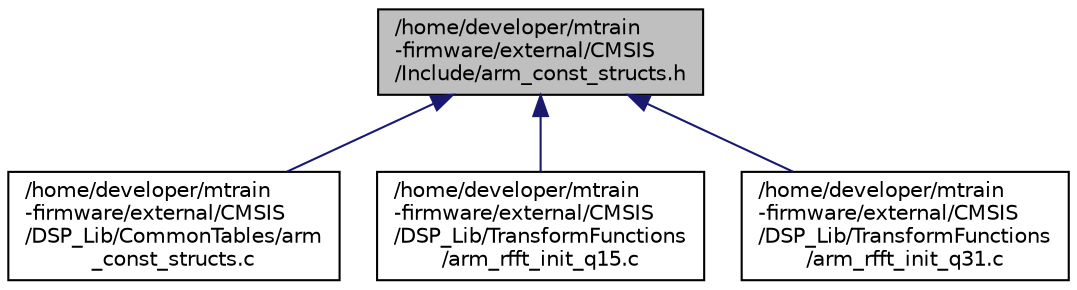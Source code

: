 digraph "/home/developer/mtrain-firmware/external/CMSIS/Include/arm_const_structs.h"
{
  edge [fontname="Helvetica",fontsize="10",labelfontname="Helvetica",labelfontsize="10"];
  node [fontname="Helvetica",fontsize="10",shape=record];
  Node5 [label="/home/developer/mtrain\l-firmware/external/CMSIS\l/Include/arm_const_structs.h",height=0.2,width=0.4,color="black", fillcolor="grey75", style="filled", fontcolor="black"];
  Node5 -> Node6 [dir="back",color="midnightblue",fontsize="10",style="solid",fontname="Helvetica"];
  Node6 [label="/home/developer/mtrain\l-firmware/external/CMSIS\l/DSP_Lib/CommonTables/arm\l_const_structs.c",height=0.2,width=0.4,color="black", fillcolor="white", style="filled",URL="$arm__const__structs_8c.html"];
  Node5 -> Node7 [dir="back",color="midnightblue",fontsize="10",style="solid",fontname="Helvetica"];
  Node7 [label="/home/developer/mtrain\l-firmware/external/CMSIS\l/DSP_Lib/TransformFunctions\l/arm_rfft_init_q15.c",height=0.2,width=0.4,color="black", fillcolor="white", style="filled",URL="$arm__rfft__init__q15_8c.html"];
  Node5 -> Node8 [dir="back",color="midnightblue",fontsize="10",style="solid",fontname="Helvetica"];
  Node8 [label="/home/developer/mtrain\l-firmware/external/CMSIS\l/DSP_Lib/TransformFunctions\l/arm_rfft_init_q31.c",height=0.2,width=0.4,color="black", fillcolor="white", style="filled",URL="$arm__rfft__init__q31_8c.html"];
}
